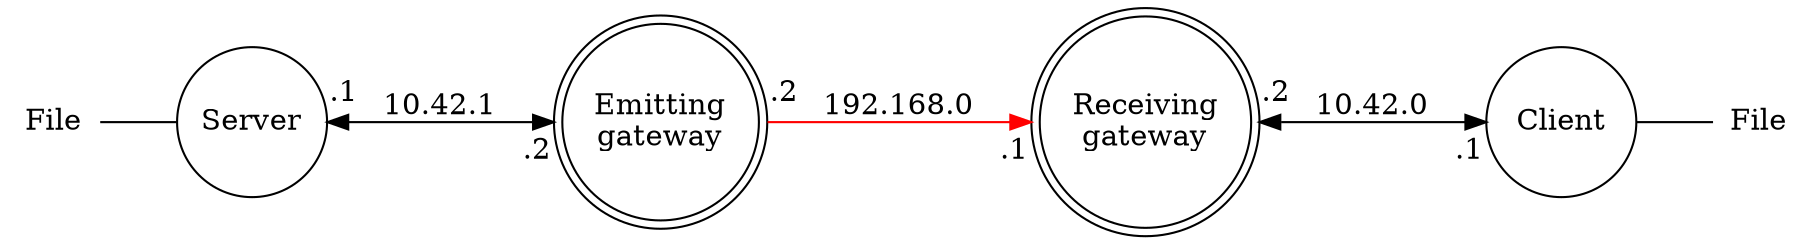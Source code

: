 digraph diode {
	graph [bgcolor = "transparent"];
	rankdir=LR;
	node [shape = circle, width = "1", style = filled, fillcolor = "white"];
	fia [label = "File", shape = plaintext, style = "", width = "0.6"];
	fib [label = "File", shape = plaintext, style = "", width = "0.6"];
	serv [label = "Server"];
	ega [shape = doublecircle, label = "Emitting\ngateway"];
	rga [shape = doublecircle, label = "Receiving\ngateway"];
	clie [label = "Client"];

	fia -> serv [dir = none];
	serv -> ega [dir = both, label = "  10.42.1  ", headlabel = ".2", taillabel = ".1", labeldistance = 1.6, labelangle = 60];
	ega -> rga [dir = normal, label = "  192.168.0  ", headlabel = ".1", taillabel = ".2", labeldistance = 1.6, labelangle = 60, color = red];
	rga -> clie [dir = both, label = "  10.42.0  ", headlabel = ".1", taillabel = ".2", labeldistance = 1.6, labelangle = 60];
	clie -> fib [dir = none];
}
